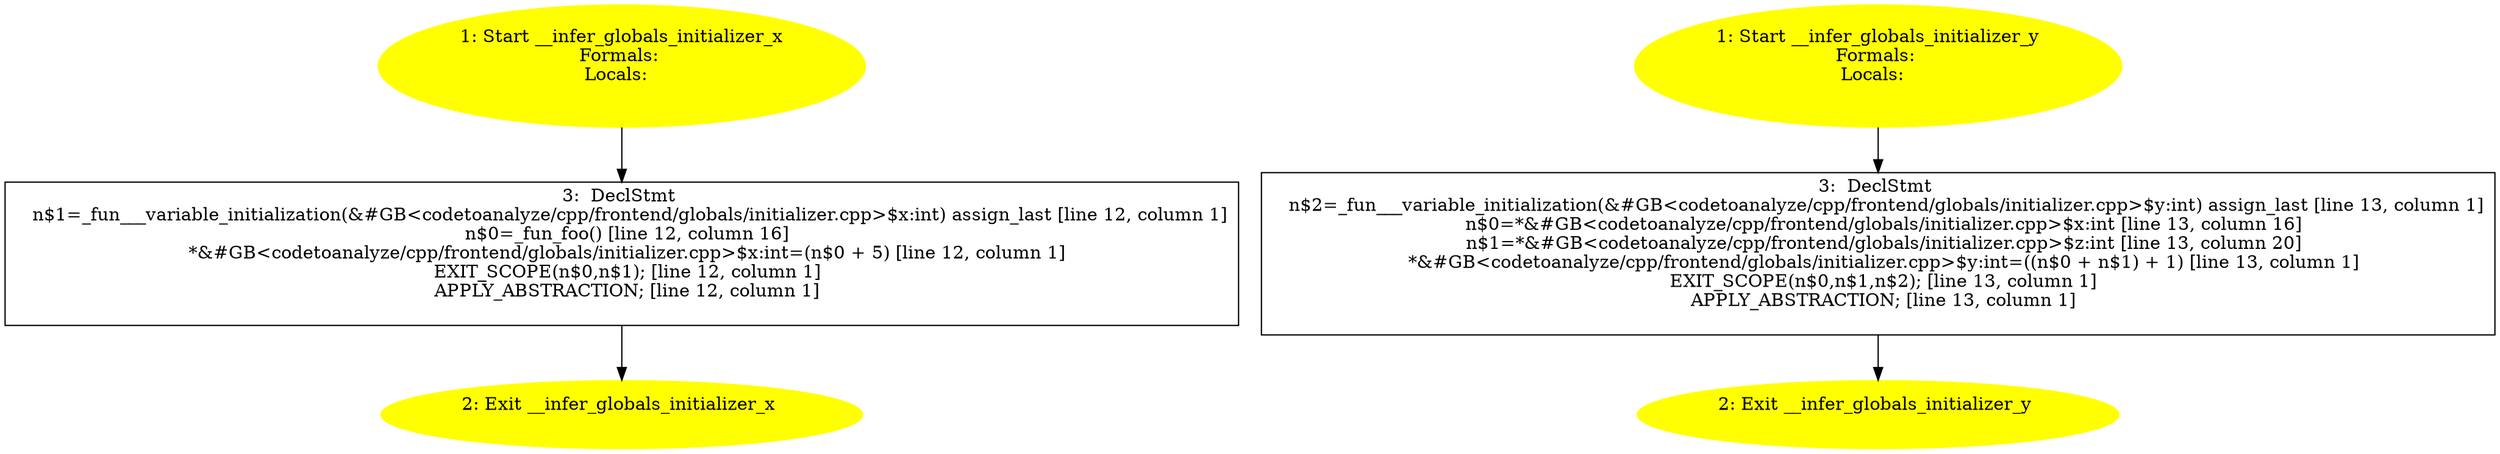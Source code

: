 /* @generated */
digraph cfg {
"__infer_globals_initializer_x#346c89dda90b0be6289346ddbf0528bc.83245b9f254e67fb6f879cc1e35a1bb1_1" [label="1: Start __infer_globals_initializer_x\nFormals: \nLocals:  \n  " color=yellow style=filled]
	

	 "__infer_globals_initializer_x#346c89dda90b0be6289346ddbf0528bc.83245b9f254e67fb6f879cc1e35a1bb1_1" -> "__infer_globals_initializer_x#346c89dda90b0be6289346ddbf0528bc.83245b9f254e67fb6f879cc1e35a1bb1_3" ;
"__infer_globals_initializer_x#346c89dda90b0be6289346ddbf0528bc.83245b9f254e67fb6f879cc1e35a1bb1_2" [label="2: Exit __infer_globals_initializer_x \n  " color=yellow style=filled]
	

"__infer_globals_initializer_x#346c89dda90b0be6289346ddbf0528bc.83245b9f254e67fb6f879cc1e35a1bb1_3" [label="3:  DeclStmt \n   n$1=_fun___variable_initialization(&#GB<codetoanalyze/cpp/frontend/globals/initializer.cpp>$x:int) assign_last [line 12, column 1]\n  n$0=_fun_foo() [line 12, column 16]\n  *&#GB<codetoanalyze/cpp/frontend/globals/initializer.cpp>$x:int=(n$0 + 5) [line 12, column 1]\n  EXIT_SCOPE(n$0,n$1); [line 12, column 1]\n  APPLY_ABSTRACTION; [line 12, column 1]\n " shape="box"]
	

	 "__infer_globals_initializer_x#346c89dda90b0be6289346ddbf0528bc.83245b9f254e67fb6f879cc1e35a1bb1_3" -> "__infer_globals_initializer_x#346c89dda90b0be6289346ddbf0528bc.83245b9f254e67fb6f879cc1e35a1bb1_2" ;
"__infer_globals_initializer_y#346c89dda90b0be6289346ddbf0528bc.e7d659d11156f551397be6d5db27f31c_1" [label="1: Start __infer_globals_initializer_y\nFormals: \nLocals:  \n  " color=yellow style=filled]
	

	 "__infer_globals_initializer_y#346c89dda90b0be6289346ddbf0528bc.e7d659d11156f551397be6d5db27f31c_1" -> "__infer_globals_initializer_y#346c89dda90b0be6289346ddbf0528bc.e7d659d11156f551397be6d5db27f31c_3" ;
"__infer_globals_initializer_y#346c89dda90b0be6289346ddbf0528bc.e7d659d11156f551397be6d5db27f31c_2" [label="2: Exit __infer_globals_initializer_y \n  " color=yellow style=filled]
	

"__infer_globals_initializer_y#346c89dda90b0be6289346ddbf0528bc.e7d659d11156f551397be6d5db27f31c_3" [label="3:  DeclStmt \n   n$2=_fun___variable_initialization(&#GB<codetoanalyze/cpp/frontend/globals/initializer.cpp>$y:int) assign_last [line 13, column 1]\n  n$0=*&#GB<codetoanalyze/cpp/frontend/globals/initializer.cpp>$x:int [line 13, column 16]\n  n$1=*&#GB<codetoanalyze/cpp/frontend/globals/initializer.cpp>$z:int [line 13, column 20]\n  *&#GB<codetoanalyze/cpp/frontend/globals/initializer.cpp>$y:int=((n$0 + n$1) + 1) [line 13, column 1]\n  EXIT_SCOPE(n$0,n$1,n$2); [line 13, column 1]\n  APPLY_ABSTRACTION; [line 13, column 1]\n " shape="box"]
	

	 "__infer_globals_initializer_y#346c89dda90b0be6289346ddbf0528bc.e7d659d11156f551397be6d5db27f31c_3" -> "__infer_globals_initializer_y#346c89dda90b0be6289346ddbf0528bc.e7d659d11156f551397be6d5db27f31c_2" ;
}
